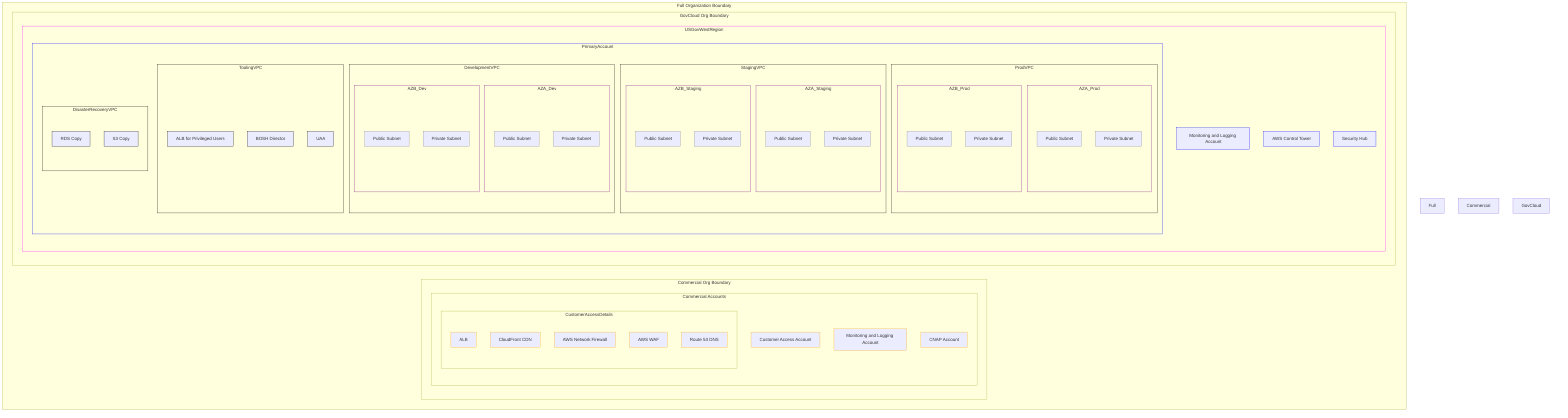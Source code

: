 graph TD
    subgraph Full Organization Boundary

    style Full Organization Boundary stroke:black
        subgraph Commercial Org Boundary
        
        style Commercial Org Boundary stroke:blue
            subgraph Commercial Accounts
            
            style Commercial Accounts stroke:orange
                CustomerAccess[Customer Access Account]
                MonitoringLogging[Monitoring and Logging Account]
                CNAP[CNAP Account]
                style CustomerAccess stroke:orange
                style MonitoringLogging stroke:orange
                style CNAP stroke:orange

                subgraph CustomerAccessDetails
                
                ALB[ALB]
                CloudFront[CloudFront CDN]
                NetworkFirewall[AWS Network Firewall]
                WAF[AWS WAF]
                Route53[Route 53 DNS]
                style ALB stroke:orange
                style CloudFront stroke:orange
                style NetworkFirewall stroke:orange
                style WAF stroke:orange
                style Route53 stroke:orange
                end
            end
        end

        subgraph GovCloud Org Boundary
        
        style GovCloud Org Boundary stroke:red
            subgraph USGovWestRegion
            
            style USGovWestRegion stroke:magenta

                subgraph PrimaryAccount
                
                style PrimaryAccount stroke:blue

                    subgraph ProdVPC
                
                    style ProdVPC stroke:black

                        subgraph AZA_Prod
                        
                        style AZA_Prod stroke:purple
                        PublicSubnet_AZ_A_Prod[Public Subnet]
                        PrivateSubnet_AZ_A_Prod[Private Subnet]
                        style PublicSubnet_AZ_A_Prod stroke:grey
                        style PrivateSubnet_AZ_A_Prod stroke:grey
                        end

                        subgraph AZB_Prod
                        
                        style AZB_Prod stroke:purple
                        PublicSubnet_AZ_B_Prod[Public Subnet]
                        PrivateSubnet_AZ_B_Prod[Private Subnet]
                        style PublicSubnet_AZ_B_Prod stroke:grey
                        style PrivateSubnet_AZ_B_Prod stroke:grey
                        end
                    end

                    subgraph StagingVPC
                    
                    style StagingVPC stroke:black

                        subgraph AZA_Staging
                        
                        style AZA_Staging stroke:purple
                        PublicSubnet_AZ_A_Staging[Public Subnet]
                        PrivateSubnet_AZ_A_Staging[Private Subnet]
                        style PublicSubnet_AZ_A_Staging stroke:grey
                        style PrivateSubnet_AZ_A_Staging stroke:grey
                        end

                        subgraph AZB_Staging
                        
                        style AZB_Staging stroke:purple
                        PublicSubnet_AZ_B_Staging[Public Subnet]
                        PrivateSubnet_AZ_B_Staging[Private Subnet]
                        style PublicSubnet_AZ_B_Staging stroke:grey
                        style PrivateSubnet_AZ_B_Staging stroke:grey
                        end
                    end

                    subgraph DevelopmentVPC
                
                    style DevelopmentVPC stroke:black

                        subgraph AZA_Dev
                        
                        style AZA_Dev stroke:purple
                        PublicSubnet_AZ_A_Dev[Public Subnet]
                        PrivateSubnet_AZ_A_Dev[Private Subnet]
                        style PublicSubnet_AZ_A_Dev stroke:grey
                        style PrivateSubnet_AZ_A_Dev stroke:grey
                        end

                        subgraph AZB_Dev
                        
                        style AZB_Dev stroke:purple
                        PublicSubnet_AZ_B_Dev[Public Subnet]
                        PrivateSubnet_AZ_B_Dev[Private Subnet]
                        style PublicSubnet_AZ_B_Dev stroke:grey
                        style PrivateSubnet_AZ_B_Dev stroke:grey
                        end
                    end

                    subgraph ToolingVPC
                    
                    style ToolingVPC stroke:black
                    ALB_Privileged[ALB for Privileged Users]
                    BOSH_Director[BOSH Director]
                    UAA[UAA]
                    style ALB_Privileged stroke:black
                    style BOSH_Director stroke:black
                    style UAA stroke:black
                    end

                    subgraph DisasterRecoveryVPC
                    
                    style DisasterRecoveryVPC stroke:black
                    RDS_Copy[RDS Copy]
                    S3_Copy[S3 Copy]
                    style RDS_Copy stroke:black
                    style S3_Copy stroke:black
                    end
                end

                MonitoringLoggingAccount[Monitoring and Logging Account]
                AWSControlTower[AWS Control Tower]
                SecurityHub[Security Hub]
                style MonitoringLoggingAccount stroke:blue
                style AWSControlTower stroke:blue
                style SecurityHub stroke:blue
            end
        end
    end